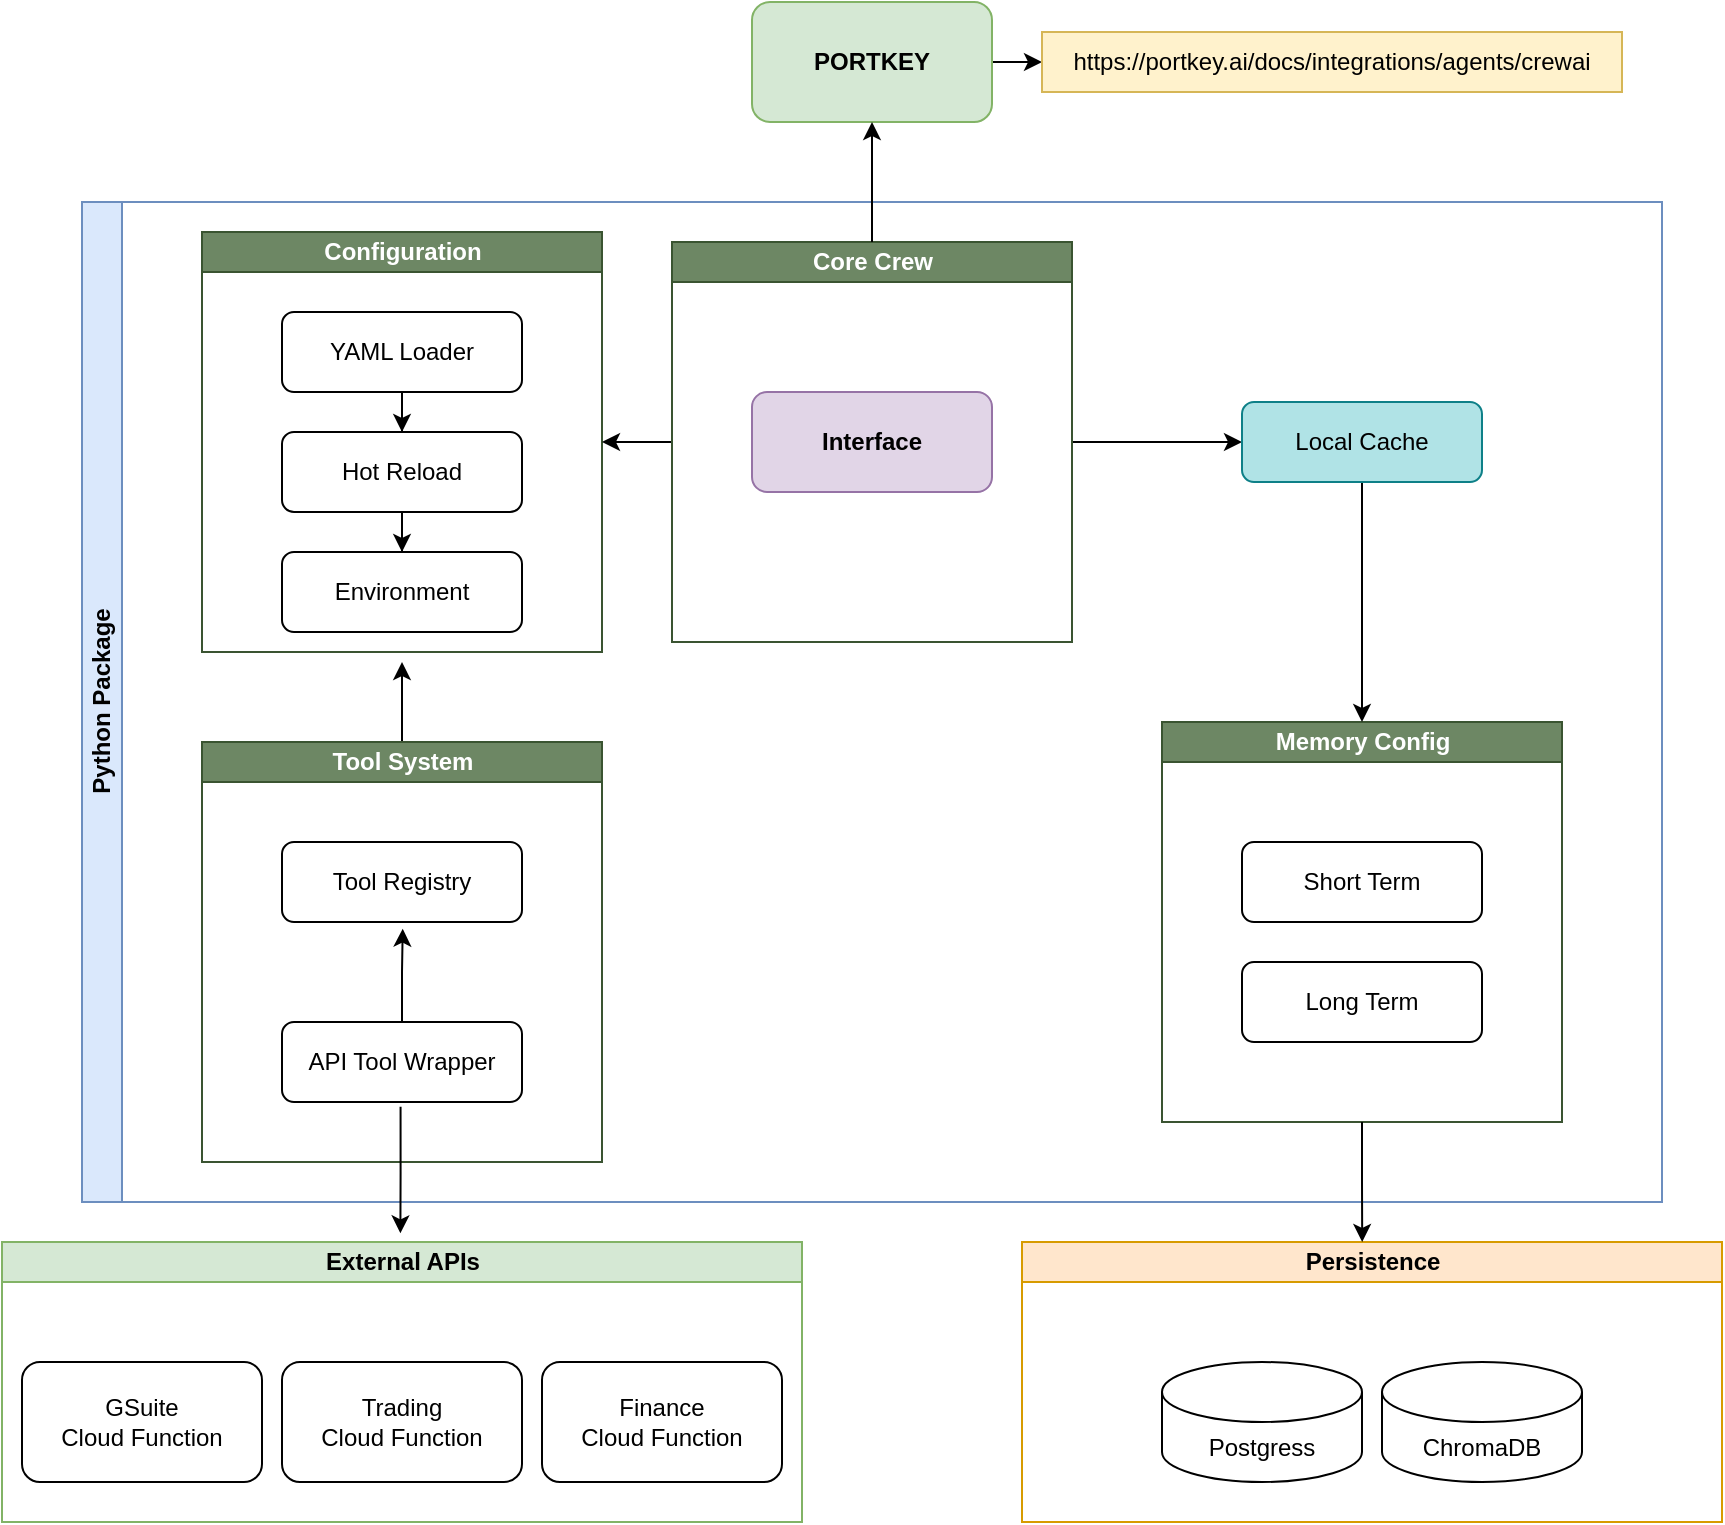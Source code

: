 <mxfile version="26.0.9">
  <diagram name="Page-1" id="kMi61NyPcCNk2VD_IXgL">
    <mxGraphModel dx="1509" dy="880" grid="1" gridSize="10" guides="1" tooltips="1" connect="1" arrows="1" fold="1" page="1" pageScale="1" pageWidth="827" pageHeight="1169" math="0" shadow="0">
      <root>
        <mxCell id="0" />
        <mxCell id="1" parent="0" />
        <mxCell id="mQaGHORo1Vh2YD8DS4Wc-69" style="edgeStyle=orthogonalEdgeStyle;rounded=0;orthogonalLoop=1;jettySize=auto;html=1;" edge="1" parent="1" source="mQaGHORo1Vh2YD8DS4Wc-3" target="mQaGHORo1Vh2YD8DS4Wc-68">
          <mxGeometry relative="1" as="geometry" />
        </mxCell>
        <mxCell id="mQaGHORo1Vh2YD8DS4Wc-3" value="PORTKEY" style="rounded=1;whiteSpace=wrap;html=1;fillColor=#d5e8d4;strokeColor=#82b366;fontStyle=1" vertex="1" parent="1">
          <mxGeometry x="765" y="260" width="120" height="60" as="geometry" />
        </mxCell>
        <mxCell id="mQaGHORo1Vh2YD8DS4Wc-4" value="Python Package" style="swimlane;startSize=20;horizontal=0;html=1;fillColor=#dae8fc;strokeColor=#6c8ebf;" vertex="1" parent="1">
          <mxGeometry x="430" y="360" width="790" height="500" as="geometry" />
        </mxCell>
        <mxCell id="mQaGHORo1Vh2YD8DS4Wc-86" style="edgeStyle=orthogonalEdgeStyle;rounded=0;orthogonalLoop=1;jettySize=auto;html=1;" edge="1" parent="mQaGHORo1Vh2YD8DS4Wc-4" source="mQaGHORo1Vh2YD8DS4Wc-17">
          <mxGeometry relative="1" as="geometry">
            <mxPoint x="160.0" y="230" as="targetPoint" />
          </mxGeometry>
        </mxCell>
        <mxCell id="mQaGHORo1Vh2YD8DS4Wc-17" value="Tool System" style="swimlane;startSize=20;html=1;fillColor=#6d8764;fontColor=#ffffff;strokeColor=#3A5431;" vertex="1" parent="mQaGHORo1Vh2YD8DS4Wc-4">
          <mxGeometry x="60" y="270" width="200" height="210" as="geometry" />
        </mxCell>
        <mxCell id="mQaGHORo1Vh2YD8DS4Wc-18" value="Tool Registry" style="rounded=1;whiteSpace=wrap;html=1;" vertex="1" parent="mQaGHORo1Vh2YD8DS4Wc-17">
          <mxGeometry x="40" y="50" width="120" height="40" as="geometry" />
        </mxCell>
        <mxCell id="mQaGHORo1Vh2YD8DS4Wc-19" value="API Tool Wrapper" style="rounded=1;whiteSpace=wrap;html=1;" vertex="1" parent="mQaGHORo1Vh2YD8DS4Wc-17">
          <mxGeometry x="40" y="140" width="120" height="40" as="geometry" />
        </mxCell>
        <mxCell id="mQaGHORo1Vh2YD8DS4Wc-81" style="edgeStyle=orthogonalEdgeStyle;rounded=0;orthogonalLoop=1;jettySize=auto;html=1;entryX=0.503;entryY=1.083;entryDx=0;entryDy=0;entryPerimeter=0;" edge="1" parent="mQaGHORo1Vh2YD8DS4Wc-17" source="mQaGHORo1Vh2YD8DS4Wc-19" target="mQaGHORo1Vh2YD8DS4Wc-18">
          <mxGeometry relative="1" as="geometry" />
        </mxCell>
        <mxCell id="mQaGHORo1Vh2YD8DS4Wc-9" value="Memory Config" style="swimlane;startSize=20;html=1;fillColor=#6d8764;fontColor=#ffffff;strokeColor=#3A5431;" vertex="1" parent="mQaGHORo1Vh2YD8DS4Wc-4">
          <mxGeometry x="540" y="260" width="200" height="200" as="geometry" />
        </mxCell>
        <mxCell id="mQaGHORo1Vh2YD8DS4Wc-10" value="Short Term" style="rounded=1;whiteSpace=wrap;html=1;" vertex="1" parent="mQaGHORo1Vh2YD8DS4Wc-9">
          <mxGeometry x="40" y="60" width="120" height="40" as="geometry" />
        </mxCell>
        <mxCell id="mQaGHORo1Vh2YD8DS4Wc-11" value="Long Term" style="rounded=1;whiteSpace=wrap;html=1;" vertex="1" parent="mQaGHORo1Vh2YD8DS4Wc-9">
          <mxGeometry x="40" y="120" width="120" height="40" as="geometry" />
        </mxCell>
        <mxCell id="mQaGHORo1Vh2YD8DS4Wc-13" value="Configuration" style="swimlane;startSize=20;html=1;fillColor=#6d8764;fontColor=#ffffff;strokeColor=#3A5431;" vertex="1" parent="mQaGHORo1Vh2YD8DS4Wc-4">
          <mxGeometry x="60" y="15" width="200" height="210" as="geometry" />
        </mxCell>
        <mxCell id="mQaGHORo1Vh2YD8DS4Wc-14" value="YAML Loader" style="rounded=1;whiteSpace=wrap;html=1;" vertex="1" parent="mQaGHORo1Vh2YD8DS4Wc-13">
          <mxGeometry x="40" y="40" width="120" height="40" as="geometry" />
        </mxCell>
        <mxCell id="mQaGHORo1Vh2YD8DS4Wc-15" value="Hot Reload" style="rounded=1;whiteSpace=wrap;html=1;" vertex="1" parent="mQaGHORo1Vh2YD8DS4Wc-13">
          <mxGeometry x="40" y="100" width="120" height="40" as="geometry" />
        </mxCell>
        <mxCell id="mQaGHORo1Vh2YD8DS4Wc-16" value="Environment" style="rounded=1;whiteSpace=wrap;html=1;" vertex="1" parent="mQaGHORo1Vh2YD8DS4Wc-13">
          <mxGeometry x="40" y="160" width="120" height="40" as="geometry" />
        </mxCell>
        <mxCell id="mQaGHORo1Vh2YD8DS4Wc-38" style="edgeStyle=orthogonalEdgeStyle;rounded=0;orthogonalLoop=1;jettySize=auto;html=1;" edge="1" parent="mQaGHORo1Vh2YD8DS4Wc-13" source="mQaGHORo1Vh2YD8DS4Wc-14" target="mQaGHORo1Vh2YD8DS4Wc-15">
          <mxGeometry relative="1" as="geometry" />
        </mxCell>
        <mxCell id="mQaGHORo1Vh2YD8DS4Wc-39" style="edgeStyle=orthogonalEdgeStyle;rounded=0;orthogonalLoop=1;jettySize=auto;html=1;" edge="1" parent="mQaGHORo1Vh2YD8DS4Wc-13" source="mQaGHORo1Vh2YD8DS4Wc-15" target="mQaGHORo1Vh2YD8DS4Wc-16">
          <mxGeometry relative="1" as="geometry" />
        </mxCell>
        <mxCell id="mQaGHORo1Vh2YD8DS4Wc-56" style="edgeStyle=orthogonalEdgeStyle;rounded=0;orthogonalLoop=1;jettySize=auto;html=1;entryX=0.5;entryY=0;entryDx=0;entryDy=0;" edge="1" parent="mQaGHORo1Vh2YD8DS4Wc-4" source="mQaGHORo1Vh2YD8DS4Wc-12" target="mQaGHORo1Vh2YD8DS4Wc-9">
          <mxGeometry relative="1" as="geometry" />
        </mxCell>
        <mxCell id="mQaGHORo1Vh2YD8DS4Wc-65" style="edgeStyle=orthogonalEdgeStyle;rounded=0;orthogonalLoop=1;jettySize=auto;html=1;entryX=0;entryY=0.5;entryDx=0;entryDy=0;" edge="1" parent="mQaGHORo1Vh2YD8DS4Wc-4" source="mQaGHORo1Vh2YD8DS4Wc-5" target="mQaGHORo1Vh2YD8DS4Wc-12">
          <mxGeometry relative="1" as="geometry" />
        </mxCell>
        <mxCell id="mQaGHORo1Vh2YD8DS4Wc-87" style="edgeStyle=orthogonalEdgeStyle;rounded=0;orthogonalLoop=1;jettySize=auto;html=1;entryX=1;entryY=0.5;entryDx=0;entryDy=0;" edge="1" parent="mQaGHORo1Vh2YD8DS4Wc-4" source="mQaGHORo1Vh2YD8DS4Wc-5" target="mQaGHORo1Vh2YD8DS4Wc-13">
          <mxGeometry relative="1" as="geometry" />
        </mxCell>
        <mxCell id="mQaGHORo1Vh2YD8DS4Wc-5" value="Core Crew" style="swimlane;startSize=20;html=1;fillColor=#6d8764;fontColor=#ffffff;strokeColor=#3A5431;" vertex="1" parent="mQaGHORo1Vh2YD8DS4Wc-4">
          <mxGeometry x="295" y="20" width="200" height="200" as="geometry" />
        </mxCell>
        <mxCell id="mQaGHORo1Vh2YD8DS4Wc-7" value="Interface" style="rounded=1;whiteSpace=wrap;html=1;fillColor=#e1d5e7;strokeColor=#9673a6;fontStyle=1" vertex="1" parent="mQaGHORo1Vh2YD8DS4Wc-5">
          <mxGeometry x="40" y="75" width="120" height="50" as="geometry" />
        </mxCell>
        <mxCell id="mQaGHORo1Vh2YD8DS4Wc-12" value="Local Cache" style="rounded=1;whiteSpace=wrap;html=1;fillColor=#b0e3e6;strokeColor=#0e8088;" vertex="1" parent="mQaGHORo1Vh2YD8DS4Wc-4">
          <mxGeometry x="580" y="100" width="120" height="40" as="geometry" />
        </mxCell>
        <mxCell id="mQaGHORo1Vh2YD8DS4Wc-21" value="External APIs" style="swimlane;startSize=20;html=1;fillColor=#d5e8d4;strokeColor=#82b366;" vertex="1" parent="1">
          <mxGeometry x="390" y="880" width="400" height="140" as="geometry" />
        </mxCell>
        <mxCell id="mQaGHORo1Vh2YD8DS4Wc-22" value="GSuite&#xa;Cloud Function" style="rounded=1;whiteSpace=wrap;html=1;" vertex="1" parent="mQaGHORo1Vh2YD8DS4Wc-21">
          <mxGeometry x="10" y="60" width="120" height="60" as="geometry" />
        </mxCell>
        <mxCell id="mQaGHORo1Vh2YD8DS4Wc-23" value="Trading&#xa;Cloud Function" style="rounded=1;whiteSpace=wrap;html=1;" vertex="1" parent="mQaGHORo1Vh2YD8DS4Wc-21">
          <mxGeometry x="140" y="60" width="120" height="60" as="geometry" />
        </mxCell>
        <mxCell id="mQaGHORo1Vh2YD8DS4Wc-24" value="Finance&#xa;Cloud Function" style="rounded=1;whiteSpace=wrap;html=1;" vertex="1" parent="mQaGHORo1Vh2YD8DS4Wc-21">
          <mxGeometry x="270" y="60" width="120" height="60" as="geometry" />
        </mxCell>
        <mxCell id="mQaGHORo1Vh2YD8DS4Wc-25" value="Persistence" style="swimlane;startSize=20;html=1;fillColor=#ffe6cc;strokeColor=#d79b00;" vertex="1" parent="1">
          <mxGeometry x="900" y="880" width="350" height="140" as="geometry" />
        </mxCell>
        <mxCell id="mQaGHORo1Vh2YD8DS4Wc-26" value="Postgress" style="shape=cylinder3;whiteSpace=wrap;html=1;boundedLbl=1;backgroundOutline=1;size=15;" vertex="1" parent="mQaGHORo1Vh2YD8DS4Wc-25">
          <mxGeometry x="70" y="60" width="100" height="60" as="geometry" />
        </mxCell>
        <mxCell id="mQaGHORo1Vh2YD8DS4Wc-27" value="ChromaDB" style="shape=cylinder3;whiteSpace=wrap;html=1;boundedLbl=1;backgroundOutline=1;size=15;" vertex="1" parent="mQaGHORo1Vh2YD8DS4Wc-25">
          <mxGeometry x="180" y="60" width="100" height="60" as="geometry" />
        </mxCell>
        <mxCell id="mQaGHORo1Vh2YD8DS4Wc-68" value="https://portkey.ai/docs/integrations/agents/crewai" style="text;html=1;align=center;verticalAlign=middle;whiteSpace=wrap;rounded=0;fillColor=#fff2cc;strokeColor=#d6b656;" vertex="1" parent="1">
          <mxGeometry x="910" y="275" width="290" height="30" as="geometry" />
        </mxCell>
        <mxCell id="mQaGHORo1Vh2YD8DS4Wc-77" style="edgeStyle=orthogonalEdgeStyle;rounded=0;orthogonalLoop=1;jettySize=auto;html=1;entryX=0.498;entryY=-0.031;entryDx=0;entryDy=0;entryPerimeter=0;exitX=0.494;exitY=1.058;exitDx=0;exitDy=0;exitPerimeter=0;" edge="1" parent="1" source="mQaGHORo1Vh2YD8DS4Wc-19" target="mQaGHORo1Vh2YD8DS4Wc-21">
          <mxGeometry relative="1" as="geometry" />
        </mxCell>
        <mxCell id="TjKVA9WD4WosBwYzs05O-2" style="edgeStyle=orthogonalEdgeStyle;rounded=0;orthogonalLoop=1;jettySize=auto;html=1;entryX=0.486;entryY=0;entryDx=0;entryDy=0;entryPerimeter=0;" edge="1" parent="1" source="mQaGHORo1Vh2YD8DS4Wc-9" target="mQaGHORo1Vh2YD8DS4Wc-25">
          <mxGeometry relative="1" as="geometry" />
        </mxCell>
        <mxCell id="TjKVA9WD4WosBwYzs05O-3" style="edgeStyle=orthogonalEdgeStyle;rounded=0;orthogonalLoop=1;jettySize=auto;html=1;entryX=0.5;entryY=1;entryDx=0;entryDy=0;" edge="1" parent="1" source="mQaGHORo1Vh2YD8DS4Wc-5" target="mQaGHORo1Vh2YD8DS4Wc-3">
          <mxGeometry relative="1" as="geometry" />
        </mxCell>
      </root>
    </mxGraphModel>
  </diagram>
</mxfile>
